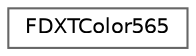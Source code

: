 digraph "Graphical Class Hierarchy"
{
 // INTERACTIVE_SVG=YES
 // LATEX_PDF_SIZE
  bgcolor="transparent";
  edge [fontname=Helvetica,fontsize=10,labelfontname=Helvetica,labelfontsize=10];
  node [fontname=Helvetica,fontsize=10,shape=box,height=0.2,width=0.4];
  rankdir="LR";
  Node0 [id="Node000000",label="FDXTColor565",height=0.2,width=0.4,color="grey40", fillcolor="white", style="filled",URL="$d0/d3e/structFDXTColor565.html",tooltip="Helper struct for a 16 bit 565 color of a DXT1/3/5 block."];
}
